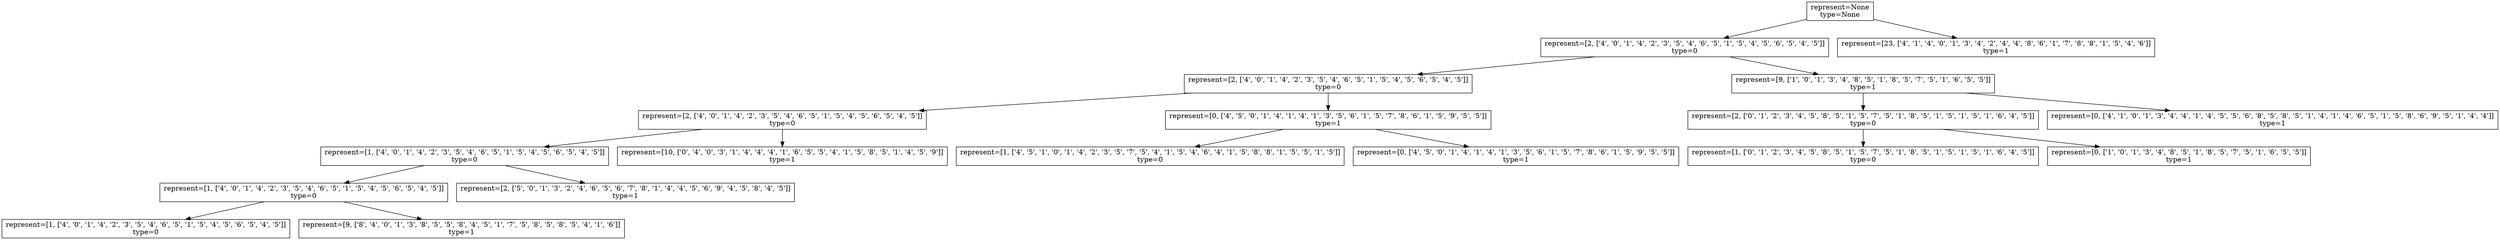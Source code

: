 digraph G{
node [shape=box];
edge [fontname=helvetica];
0 [label=<represent=None<br/>type=None<br/>>];
2 [label=<represent=[2, ['4', '0', '1', '4', '2', '3', '5', '4', '6', '5', '1', '5', '4', '5', '6', '5', '4', '5']]<br/>type=0<br/>>];
4 [label=<represent=[2, ['4', '0', '1', '4', '2', '3', '5', '4', '6', '5', '1', '5', '4', '5', '6', '5', '4', '5']]<br/>type=0<br/>>];
6 [label=<represent=[2, ['4', '0', '1', '4', '2', '3', '5', '4', '6', '5', '1', '5', '4', '5', '6', '5', '4', '5']]<br/>type=0<br/>>];
8 [label=<represent=[1, ['4', '0', '1', '4', '2', '3', '5', '4', '6', '5', '1', '5', '4', '5', '6', '5', '4', '5']]<br/>type=0<br/>>];
10 [label=<represent=[1, ['4', '0', '1', '4', '2', '3', '5', '4', '6', '5', '1', '5', '4', '5', '6', '5', '4', '5']]<br/>type=0<br/>>];
12 [label=<represent=[1, ['4', '0', '1', '4', '2', '3', '5', '4', '6', '5', '1', '5', '4', '5', '6', '5', '4', '5']]<br/>type=0<br/>>];
11 [label=<represent=[9, ['8', '4', '0', '1', '3', '8', '5', '5', '8', '4', '5', '1', '7', '5', '8', '5', '8', '5', '4', '1', '6']]<br/>type=1<br/>>];
9 [label=<represent=[2, ['5', '0', '1', '3', '2', '4', '6', '5', '6', '7', '8', '1', '4', '4', '5', '6', '9', '4', '5', '8', '4', '5']]<br/>type=1<br/>>];
7 [label=<represent=[10, ['0', '4', '0', '3', '1', '4', '4', '4', '1', '6', '5', '5', '4', '1', '5', '8', '5', '1', '4', '5', '9']]<br/>type=1<br/>>];
5 [label=<represent=[0, ['4', '5', '0', '1', '4', '1', '4', '1', '3', '5', '6', '1', '5', '7', '8', '6', '1', '5', '9', '5', '5']]<br/>type=1<br/>>];
14 [label=<represent=[1, ['4', '5', '1', '0', '1', '4', '2', '3', '5', '7', '5', '4', '1', '5', '4', '6', '4', '1', '5', '8', '8', '1', '5', '5', '1', '5']]<br/>type=0<br/>>];
13 [label=<represent=[0, ['4', '5', '0', '1', '4', '1', '4', '1', '3', '5', '6', '1', '5', '7', '8', '6', '1', '5', '9', '5', '5']]<br/>type=1<br/>>];
3 [label=<represent=[9, ['1', '0', '1', '3', '4', '8', '5', '1', '8', '5', '7', '5', '1', '6', '5', '5']]<br/>type=1<br/>>];
16 [label=<represent=[2, ['0', '1', '2', '3', '4', '5', '8', '5', '1', '5', '7', '5', '1', '8', '5', '1', '5', '1', '5', '1', '6', '4', '5']]<br/>type=0<br/>>];
18 [label=<represent=[1, ['0', '1', '2', '3', '4', '5', '8', '5', '1', '5', '7', '5', '1', '8', '5', '1', '5', '1', '5', '1', '6', '4', '5']]<br/>type=0<br/>>];
17 [label=<represent=[0, ['1', '0', '1', '3', '4', '8', '5', '1', '8', '5', '7', '5', '1', '6', '5', '5']]<br/>type=1<br/>>];
15 [label=<represent=[0, ['4', '1', '0', '1', '3', '4', '4', '1', '4', '5', '5', '6', '8', '5', '8', '5', '1', '4', '1', '4', '6', '5', '1', '5', '8', '6', '9', '5', '1', '4', '4']]<br/>type=1<br/>>];
1 [label=<represent=[23, ['4', '1', '4', '0', '1', '3', '4', '2', '4', '4', '8', '6', '1', '7', '8', '8', '1', '5', '4', '6']]<br/>type=1<br/>>];
0 -> 1;
0 -> 2;
2 -> 3;
2 -> 4;
4 -> 5;
4 -> 6;
6 -> 7;
6 -> 8;
8 -> 9;
8 -> 10;
10 -> 11;
10 -> 12;
5 -> 13;
5 -> 14;
3 -> 15;
3 -> 16;
16 -> 17;
16 -> 18;
}
